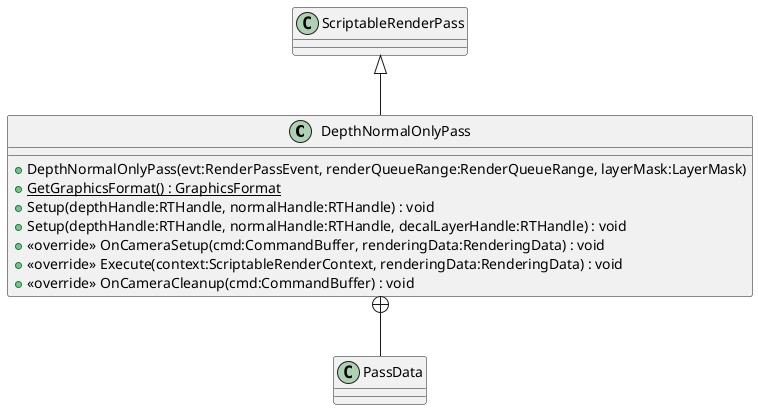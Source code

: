 @startuml
class DepthNormalOnlyPass {
    + DepthNormalOnlyPass(evt:RenderPassEvent, renderQueueRange:RenderQueueRange, layerMask:LayerMask)
    + {static} GetGraphicsFormat() : GraphicsFormat
    + Setup(depthHandle:RTHandle, normalHandle:RTHandle) : void
    + Setup(depthHandle:RTHandle, normalHandle:RTHandle, decalLayerHandle:RTHandle) : void
    + <<override>> OnCameraSetup(cmd:CommandBuffer, renderingData:RenderingData) : void
    + <<override>> Execute(context:ScriptableRenderContext, renderingData:RenderingData) : void
    + <<override>> OnCameraCleanup(cmd:CommandBuffer) : void
}
class PassData {
}
ScriptableRenderPass <|-- DepthNormalOnlyPass
DepthNormalOnlyPass +-- PassData
@enduml
